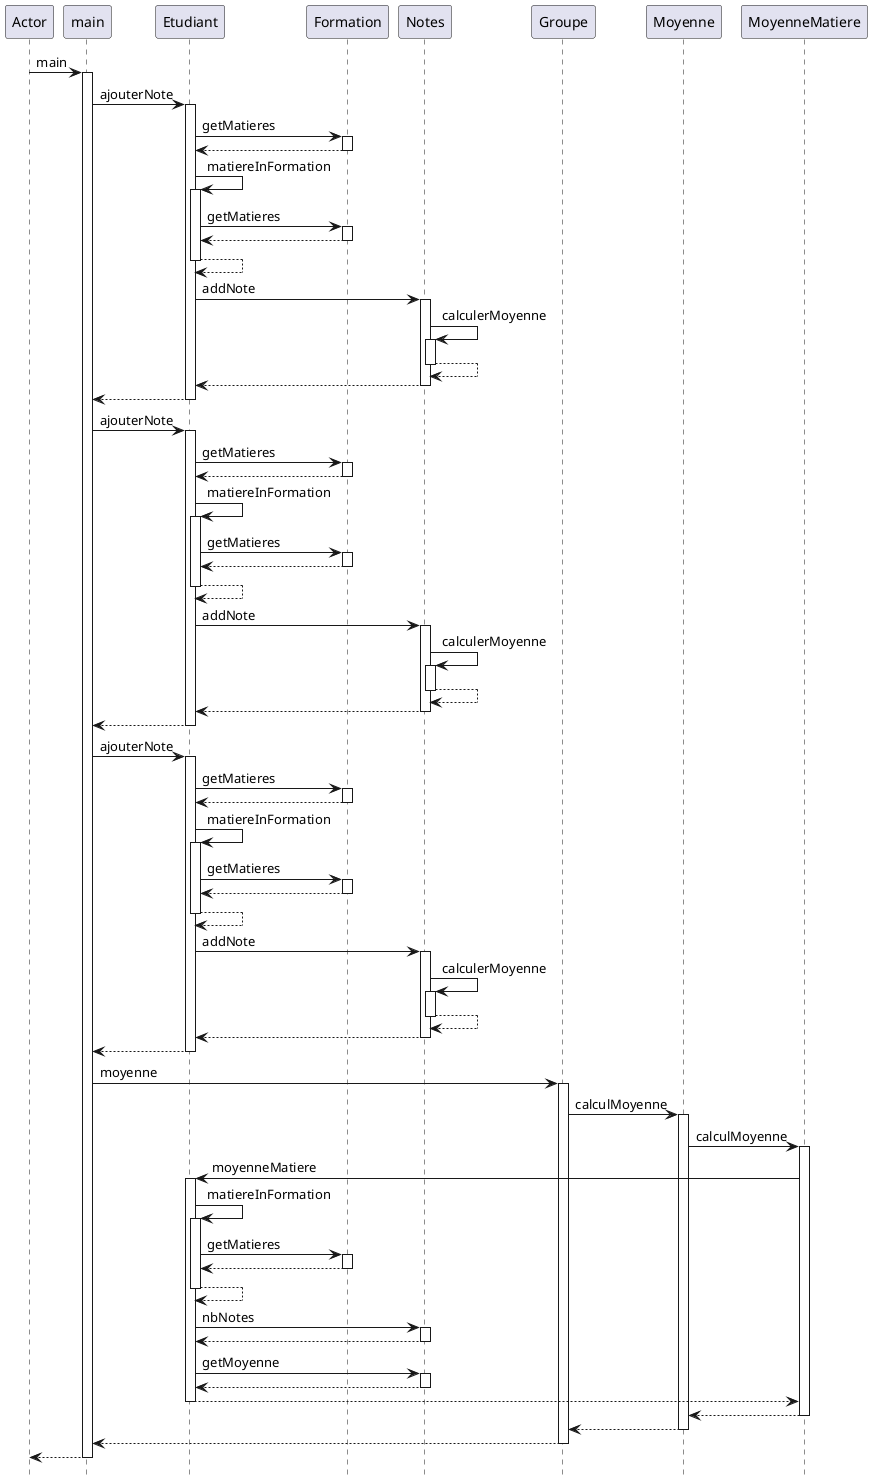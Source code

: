 @startuml
hide footbox
participant Actor
Actor -> main : main
activate main

main -> Etudiant : ajouterNote
activate Etudiant
Etudiant -> Formation : getMatieres
activate Formation
Formation --> Etudiant
deactivate Formation
Etudiant -> Etudiant : matiereInFormation
activate Etudiant
Etudiant -> Formation : getMatieres
activate Formation
Formation --> Etudiant
deactivate Formation
Etudiant --> Etudiant
deactivate Etudiant
Etudiant -> Notes : addNote
activate Notes
Notes -> Notes : calculerMoyenne
activate Notes
Notes --> Notes
deactivate Notes
Notes --> Etudiant
deactivate Notes
Etudiant --> main
deactivate Etudiant
main -> Etudiant : ajouterNote
activate Etudiant
Etudiant -> Formation : getMatieres
activate Formation
Formation --> Etudiant
deactivate Formation
Etudiant -> Etudiant : matiereInFormation
activate Etudiant
Etudiant -> Formation : getMatieres
activate Formation
Formation --> Etudiant
deactivate Formation
Etudiant --> Etudiant
deactivate Etudiant
Etudiant -> Notes : addNote
activate Notes
Notes -> Notes : calculerMoyenne
activate Notes
Notes --> Notes
deactivate Notes
Notes --> Etudiant
deactivate Notes
Etudiant --> main
deactivate Etudiant
main -> Etudiant : ajouterNote
activate Etudiant
Etudiant -> Formation : getMatieres
activate Formation
Formation --> Etudiant
deactivate Formation
Etudiant -> Etudiant : matiereInFormation
activate Etudiant
Etudiant -> Formation : getMatieres
activate Formation
Formation --> Etudiant
deactivate Formation
Etudiant --> Etudiant
deactivate Etudiant
Etudiant -> Notes : addNote
activate Notes
Notes -> Notes : calculerMoyenne
activate Notes
Notes --> Notes
deactivate Notes
Notes --> Etudiant
deactivate Notes
Etudiant --> main
deactivate Etudiant
main -> Groupe : moyenne
activate Groupe
Groupe -> Moyenne : calculMoyenne
activate Moyenne
Moyenne -> MoyenneMatiere : calculMoyenne
activate MoyenneMatiere
MoyenneMatiere -> Etudiant : moyenneMatiere
activate Etudiant
Etudiant -> Etudiant : matiereInFormation
activate Etudiant
Etudiant -> Formation : getMatieres
activate Formation
Formation --> Etudiant
deactivate Formation
Etudiant --> Etudiant
deactivate Etudiant
Etudiant -> Notes : nbNotes
activate Notes
Notes --> Etudiant
deactivate Notes
Etudiant -> Notes : getMoyenne
activate Notes
Notes --> Etudiant
deactivate Notes
Etudiant --> MoyenneMatiere
deactivate Etudiant
MoyenneMatiere --> Moyenne
deactivate MoyenneMatiere
Moyenne --> Groupe
deactivate Moyenne
Groupe --> main
deactivate Groupe
return
@enduml